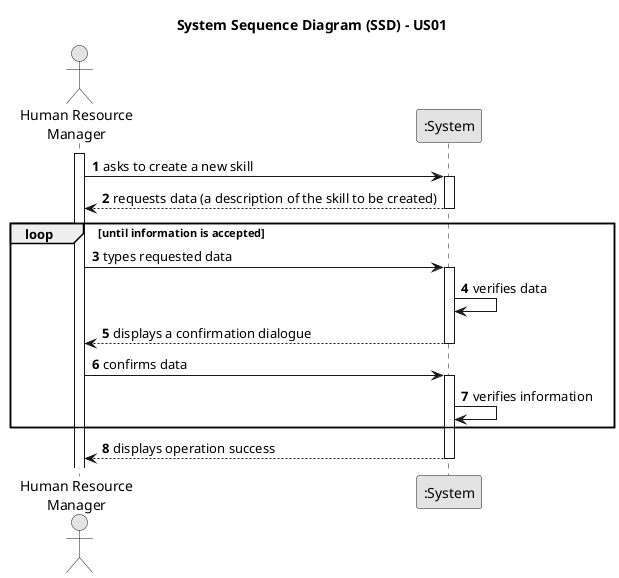 @startuml
skinparam monochrome true
skinparam packageStyle rectangle
skinparam shadowing false

title System Sequence Diagram (SSD) - US01

autonumber

actor "Human Resource\nManager" as HRM
participant ":System" as System

activate HRM

    HRM -> System : asks to create a new skill
    activate System

        System --> HRM : requests data (a description of the skill to be created)
    deactivate System

    loop until information is accepted

    HRM -> System : types requested data
    activate System

      System -> System: verifies data

        System --> HRM : displays a confirmation dialogue
    deactivate System

    HRM -> System : confirms data
    activate System
    System -> System: verifies information

    end

        System --> HRM : displays operation success
    deactivate System

@enduml